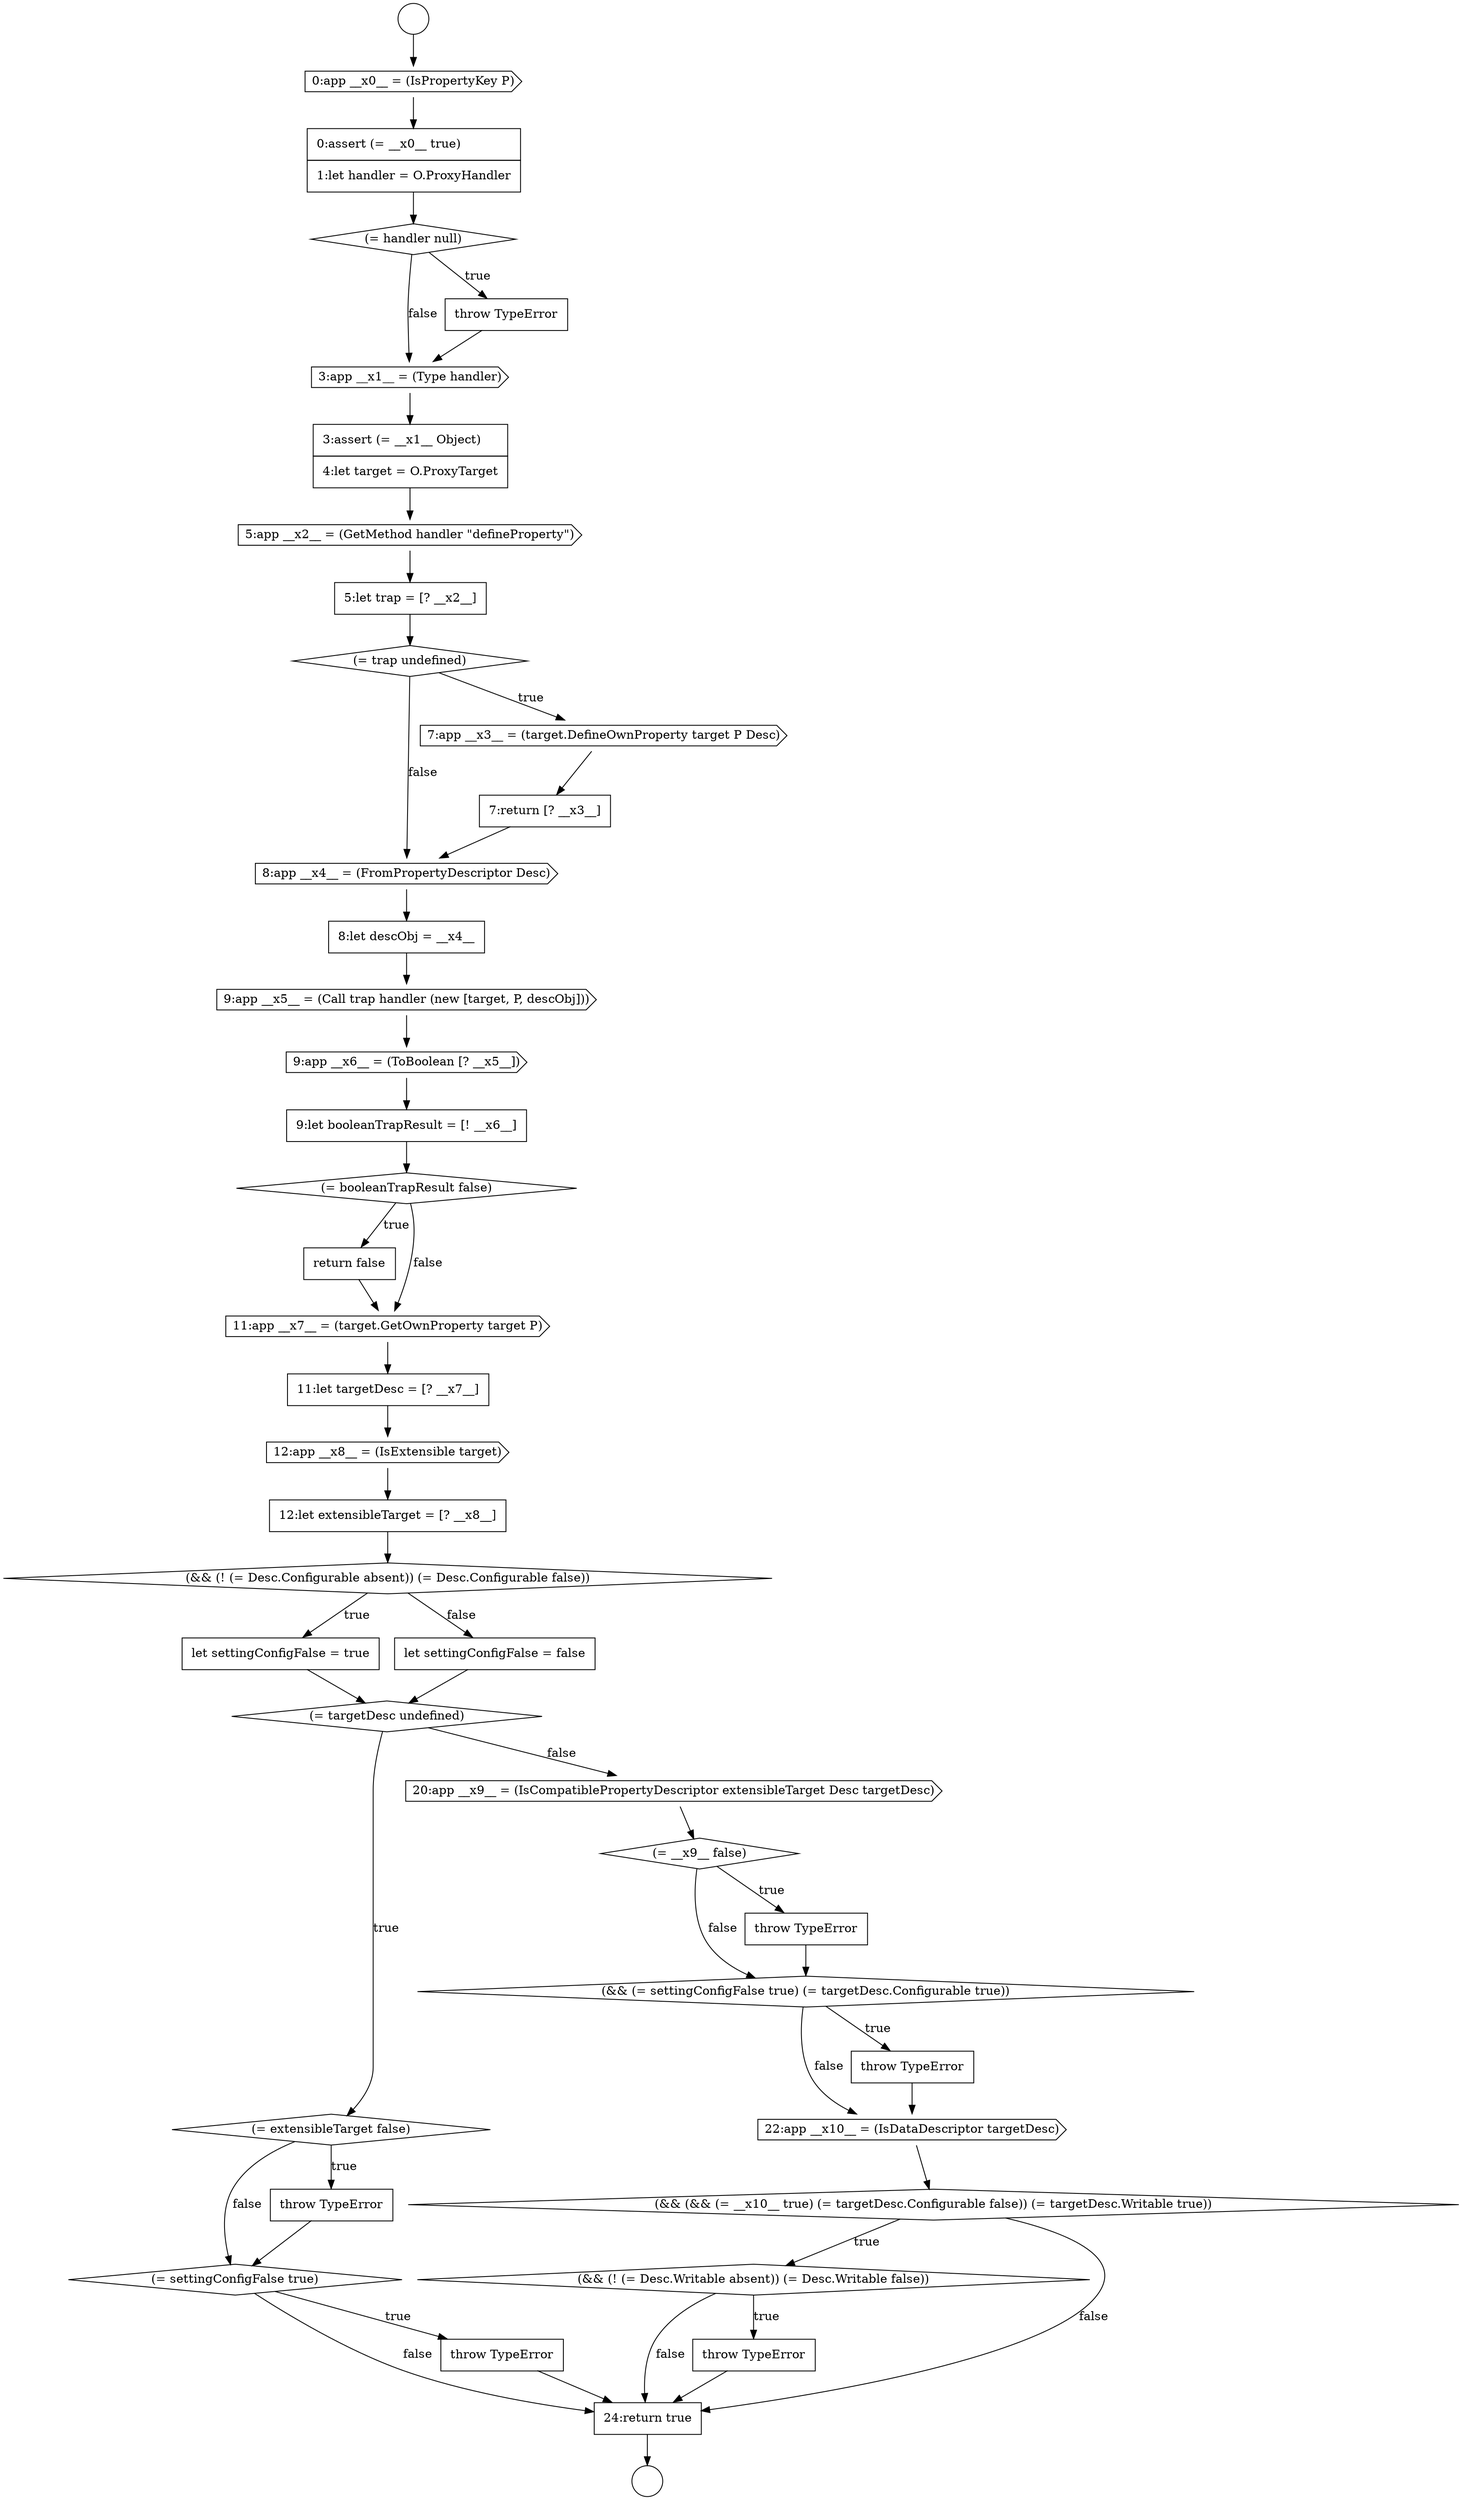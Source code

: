 digraph {
  node3317 [shape=none, margin=0, label=<<font color="black">
    <table border="0" cellborder="1" cellspacing="0" cellpadding="10">
      <tr><td align="left">12:let extensibleTarget = [? __x8__]</td></tr>
    </table>
  </font>> color="black" fillcolor="white" style=filled]
  node3312 [shape=diamond, label=<<font color="black">(= booleanTrapResult false)</font>> color="black" fillcolor="white" style=filled]
  node3327 [shape=diamond, label=<<font color="black">(= __x9__ false)</font>> color="black" fillcolor="white" style=filled]
  node3333 [shape=diamond, label=<<font color="black">(&amp;&amp; (! (= Desc.Writable absent)) (= Desc.Writable false))</font>> color="black" fillcolor="white" style=filled]
  node3319 [shape=none, margin=0, label=<<font color="black">
    <table border="0" cellborder="1" cellspacing="0" cellpadding="10">
      <tr><td align="left">let settingConfigFalse = true</td></tr>
    </table>
  </font>> color="black" fillcolor="white" style=filled]
  node3298 [shape=diamond, label=<<font color="black">(= handler null)</font>> color="black" fillcolor="white" style=filled]
  node3315 [shape=none, margin=0, label=<<font color="black">
    <table border="0" cellborder="1" cellspacing="0" cellpadding="10">
      <tr><td align="left">11:let targetDesc = [? __x7__]</td></tr>
    </table>
  </font>> color="black" fillcolor="white" style=filled]
  node3320 [shape=none, margin=0, label=<<font color="black">
    <table border="0" cellborder="1" cellspacing="0" cellpadding="10">
      <tr><td align="left">let settingConfigFalse = false</td></tr>
    </table>
  </font>> color="black" fillcolor="white" style=filled]
  node3331 [shape=cds, label=<<font color="black">22:app __x10__ = (IsDataDescriptor targetDesc)</font>> color="black" fillcolor="white" style=filled]
  node3324 [shape=diamond, label=<<font color="black">(= settingConfigFalse true)</font>> color="black" fillcolor="white" style=filled]
  node3332 [shape=diamond, label=<<font color="black">(&amp;&amp; (&amp;&amp; (= __x10__ true) (= targetDesc.Configurable false)) (= targetDesc.Writable true))</font>> color="black" fillcolor="white" style=filled]
  node3313 [shape=none, margin=0, label=<<font color="black">
    <table border="0" cellborder="1" cellspacing="0" cellpadding="10">
      <tr><td align="left">return false</td></tr>
    </table>
  </font>> color="black" fillcolor="white" style=filled]
  node3335 [shape=none, margin=0, label=<<font color="black">
    <table border="0" cellborder="1" cellspacing="0" cellpadding="10">
      <tr><td align="left">24:return true</td></tr>
    </table>
  </font>> color="black" fillcolor="white" style=filled]
  node3308 [shape=none, margin=0, label=<<font color="black">
    <table border="0" cellborder="1" cellspacing="0" cellpadding="10">
      <tr><td align="left">8:let descObj = __x4__</td></tr>
    </table>
  </font>> color="black" fillcolor="white" style=filled]
  node3322 [shape=diamond, label=<<font color="black">(= extensibleTarget false)</font>> color="black" fillcolor="white" style=filled]
  node3295 [shape=circle label=" " color="black" fillcolor="white" style=filled]
  node3300 [shape=cds, label=<<font color="black">3:app __x1__ = (Type handler)</font>> color="black" fillcolor="white" style=filled]
  node3318 [shape=diamond, label=<<font color="black">(&amp;&amp; (! (= Desc.Configurable absent)) (= Desc.Configurable false))</font>> color="black" fillcolor="white" style=filled]
  node3301 [shape=none, margin=0, label=<<font color="black">
    <table border="0" cellborder="1" cellspacing="0" cellpadding="10">
      <tr><td align="left">3:assert (= __x1__ Object)</td></tr>
      <tr><td align="left">4:let target = O.ProxyTarget</td></tr>
    </table>
  </font>> color="black" fillcolor="white" style=filled]
  node3303 [shape=none, margin=0, label=<<font color="black">
    <table border="0" cellborder="1" cellspacing="0" cellpadding="10">
      <tr><td align="left">5:let trap = [? __x2__]</td></tr>
    </table>
  </font>> color="black" fillcolor="white" style=filled]
  node3307 [shape=cds, label=<<font color="black">8:app __x4__ = (FromPropertyDescriptor Desc)</font>> color="black" fillcolor="white" style=filled]
  node3314 [shape=cds, label=<<font color="black">11:app __x7__ = (target.GetOwnProperty target P)</font>> color="black" fillcolor="white" style=filled]
  node3297 [shape=none, margin=0, label=<<font color="black">
    <table border="0" cellborder="1" cellspacing="0" cellpadding="10">
      <tr><td align="left">0:assert (= __x0__ true)</td></tr>
      <tr><td align="left">1:let handler = O.ProxyHandler</td></tr>
    </table>
  </font>> color="black" fillcolor="white" style=filled]
  node3311 [shape=none, margin=0, label=<<font color="black">
    <table border="0" cellborder="1" cellspacing="0" cellpadding="10">
      <tr><td align="left">9:let booleanTrapResult = [! __x6__]</td></tr>
    </table>
  </font>> color="black" fillcolor="white" style=filled]
  node3326 [shape=cds, label=<<font color="black">20:app __x9__ = (IsCompatiblePropertyDescriptor extensibleTarget Desc targetDesc)</font>> color="black" fillcolor="white" style=filled]
  node3294 [shape=circle label=" " color="black" fillcolor="white" style=filled]
  node3306 [shape=none, margin=0, label=<<font color="black">
    <table border="0" cellborder="1" cellspacing="0" cellpadding="10">
      <tr><td align="left">7:return [? __x3__]</td></tr>
    </table>
  </font>> color="black" fillcolor="white" style=filled]
  node3321 [shape=diamond, label=<<font color="black">(= targetDesc undefined)</font>> color="black" fillcolor="white" style=filled]
  node3330 [shape=none, margin=0, label=<<font color="black">
    <table border="0" cellborder="1" cellspacing="0" cellpadding="10">
      <tr><td align="left">throw TypeError</td></tr>
    </table>
  </font>> color="black" fillcolor="white" style=filled]
  node3304 [shape=diamond, label=<<font color="black">(= trap undefined)</font>> color="black" fillcolor="white" style=filled]
  node3302 [shape=cds, label=<<font color="black">5:app __x2__ = (GetMethod handler &quot;defineProperty&quot;)</font>> color="black" fillcolor="white" style=filled]
  node3310 [shape=cds, label=<<font color="black">9:app __x6__ = (ToBoolean [? __x5__])</font>> color="black" fillcolor="white" style=filled]
  node3325 [shape=none, margin=0, label=<<font color="black">
    <table border="0" cellborder="1" cellspacing="0" cellpadding="10">
      <tr><td align="left">throw TypeError</td></tr>
    </table>
  </font>> color="black" fillcolor="white" style=filled]
  node3305 [shape=cds, label=<<font color="black">7:app __x3__ = (target.DefineOwnProperty target P Desc)</font>> color="black" fillcolor="white" style=filled]
  node3334 [shape=none, margin=0, label=<<font color="black">
    <table border="0" cellborder="1" cellspacing="0" cellpadding="10">
      <tr><td align="left">throw TypeError</td></tr>
    </table>
  </font>> color="black" fillcolor="white" style=filled]
  node3329 [shape=diamond, label=<<font color="black">(&amp;&amp; (= settingConfigFalse true) (= targetDesc.Configurable true))</font>> color="black" fillcolor="white" style=filled]
  node3309 [shape=cds, label=<<font color="black">9:app __x5__ = (Call trap handler (new [target, P, descObj]))</font>> color="black" fillcolor="white" style=filled]
  node3328 [shape=none, margin=0, label=<<font color="black">
    <table border="0" cellborder="1" cellspacing="0" cellpadding="10">
      <tr><td align="left">throw TypeError</td></tr>
    </table>
  </font>> color="black" fillcolor="white" style=filled]
  node3323 [shape=none, margin=0, label=<<font color="black">
    <table border="0" cellborder="1" cellspacing="0" cellpadding="10">
      <tr><td align="left">throw TypeError</td></tr>
    </table>
  </font>> color="black" fillcolor="white" style=filled]
  node3299 [shape=none, margin=0, label=<<font color="black">
    <table border="0" cellborder="1" cellspacing="0" cellpadding="10">
      <tr><td align="left">throw TypeError</td></tr>
    </table>
  </font>> color="black" fillcolor="white" style=filled]
  node3316 [shape=cds, label=<<font color="black">12:app __x8__ = (IsExtensible target)</font>> color="black" fillcolor="white" style=filled]
  node3296 [shape=cds, label=<<font color="black">0:app __x0__ = (IsPropertyKey P)</font>> color="black" fillcolor="white" style=filled]
  node3321 -> node3322 [label=<<font color="black">true</font>> color="black"]
  node3321 -> node3326 [label=<<font color="black">false</font>> color="black"]
  node3294 -> node3296 [ color="black"]
  node3300 -> node3301 [ color="black"]
  node3335 -> node3295 [ color="black"]
  node3318 -> node3319 [label=<<font color="black">true</font>> color="black"]
  node3318 -> node3320 [label=<<font color="black">false</font>> color="black"]
  node3299 -> node3300 [ color="black"]
  node3308 -> node3309 [ color="black"]
  node3317 -> node3318 [ color="black"]
  node3304 -> node3305 [label=<<font color="black">true</font>> color="black"]
  node3304 -> node3307 [label=<<font color="black">false</font>> color="black"]
  node3315 -> node3316 [ color="black"]
  node3310 -> node3311 [ color="black"]
  node3333 -> node3334 [label=<<font color="black">true</font>> color="black"]
  node3333 -> node3335 [label=<<font color="black">false</font>> color="black"]
  node3309 -> node3310 [ color="black"]
  node3312 -> node3313 [label=<<font color="black">true</font>> color="black"]
  node3312 -> node3314 [label=<<font color="black">false</font>> color="black"]
  node3313 -> node3314 [ color="black"]
  node3329 -> node3330 [label=<<font color="black">true</font>> color="black"]
  node3329 -> node3331 [label=<<font color="black">false</font>> color="black"]
  node3320 -> node3321 [ color="black"]
  node3324 -> node3325 [label=<<font color="black">true</font>> color="black"]
  node3324 -> node3335 [label=<<font color="black">false</font>> color="black"]
  node3306 -> node3307 [ color="black"]
  node3305 -> node3306 [ color="black"]
  node3319 -> node3321 [ color="black"]
  node3328 -> node3329 [ color="black"]
  node3311 -> node3312 [ color="black"]
  node3303 -> node3304 [ color="black"]
  node3301 -> node3302 [ color="black"]
  node3307 -> node3308 [ color="black"]
  node3327 -> node3328 [label=<<font color="black">true</font>> color="black"]
  node3327 -> node3329 [label=<<font color="black">false</font>> color="black"]
  node3334 -> node3335 [ color="black"]
  node3332 -> node3333 [label=<<font color="black">true</font>> color="black"]
  node3332 -> node3335 [label=<<font color="black">false</font>> color="black"]
  node3330 -> node3331 [ color="black"]
  node3302 -> node3303 [ color="black"]
  node3331 -> node3332 [ color="black"]
  node3325 -> node3335 [ color="black"]
  node3322 -> node3323 [label=<<font color="black">true</font>> color="black"]
  node3322 -> node3324 [label=<<font color="black">false</font>> color="black"]
  node3314 -> node3315 [ color="black"]
  node3316 -> node3317 [ color="black"]
  node3296 -> node3297 [ color="black"]
  node3326 -> node3327 [ color="black"]
  node3323 -> node3324 [ color="black"]
  node3298 -> node3299 [label=<<font color="black">true</font>> color="black"]
  node3298 -> node3300 [label=<<font color="black">false</font>> color="black"]
  node3297 -> node3298 [ color="black"]
}

